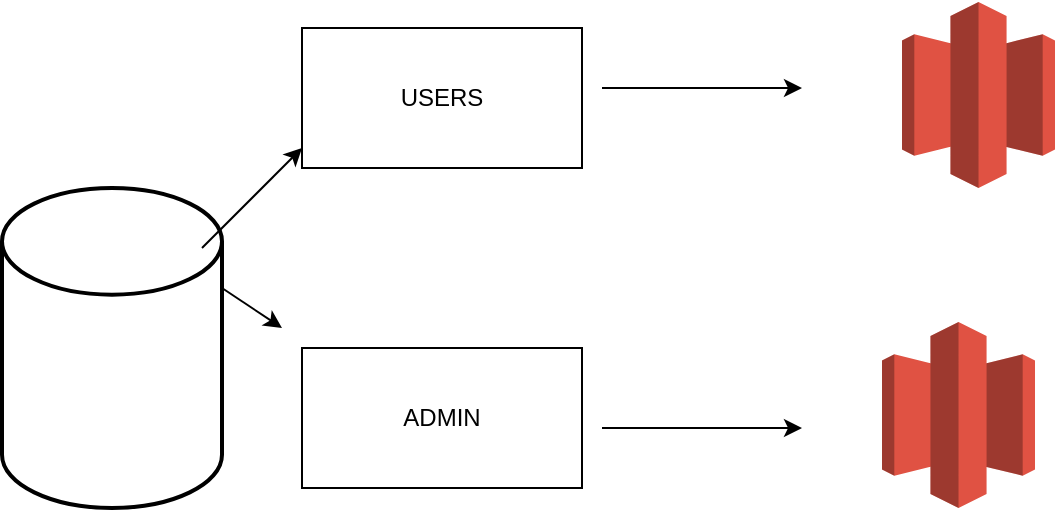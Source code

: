 <mxfile version="13.10.4" type="github"><diagram id="5Y87qxvidxwebqkuQf4D" name="Page-1"><mxGraphModel dx="868" dy="538" grid="1" gridSize="10" guides="1" tooltips="1" connect="1" arrows="1" fold="1" page="1" pageScale="1" pageWidth="827" pageHeight="1169" math="0" shadow="0"><root><mxCell id="0"/><mxCell id="1" parent="0"/><mxCell id="Wwij69L-1qf9ORVQYK0A-11" value="" style="strokeWidth=2;html=1;shape=mxgraph.flowchart.database;whiteSpace=wrap;" vertex="1" parent="1"><mxGeometry x="90" y="170" width="110" height="160" as="geometry"/></mxCell><mxCell id="Wwij69L-1qf9ORVQYK0A-12" value="USERS" style="rounded=0;whiteSpace=wrap;html=1;" vertex="1" parent="1"><mxGeometry x="240" y="90" width="140" height="70" as="geometry"/></mxCell><mxCell id="Wwij69L-1qf9ORVQYK0A-13" value="" style="endArrow=classic;html=1;" edge="1" parent="1"><mxGeometry width="50" height="50" relative="1" as="geometry"><mxPoint x="200" y="220" as="sourcePoint"/><mxPoint x="230" y="240" as="targetPoint"/></mxGeometry></mxCell><mxCell id="Wwij69L-1qf9ORVQYK0A-14" value="" style="endArrow=classic;html=1;" edge="1" parent="1"><mxGeometry width="50" height="50" relative="1" as="geometry"><mxPoint x="390" y="120" as="sourcePoint"/><mxPoint x="490" y="120" as="targetPoint"/><Array as="points"><mxPoint x="440" y="120"/></Array></mxGeometry></mxCell><mxCell id="Wwij69L-1qf9ORVQYK0A-15" value="" style="outlineConnect=0;dashed=0;verticalLabelPosition=bottom;verticalAlign=top;align=center;html=1;shape=mxgraph.aws3.glacier;fillColor=#E05243;gradientColor=none;" vertex="1" parent="1"><mxGeometry x="540" y="77" width="76.5" height="93" as="geometry"/></mxCell><mxCell id="Wwij69L-1qf9ORVQYK0A-16" value="ADMIN" style="rounded=0;whiteSpace=wrap;html=1;" vertex="1" parent="1"><mxGeometry x="240" y="250" width="140" height="70" as="geometry"/></mxCell><mxCell id="Wwij69L-1qf9ORVQYK0A-17" value="" style="endArrow=classic;html=1;" edge="1" parent="1"><mxGeometry width="50" height="50" relative="1" as="geometry"><mxPoint x="190" y="200" as="sourcePoint"/><mxPoint x="240" y="150" as="targetPoint"/></mxGeometry></mxCell><mxCell id="Wwij69L-1qf9ORVQYK0A-18" value="" style="outlineConnect=0;dashed=0;verticalLabelPosition=bottom;verticalAlign=top;align=center;html=1;shape=mxgraph.aws3.glacier;fillColor=#E05243;gradientColor=none;" vertex="1" parent="1"><mxGeometry x="530" y="237" width="76.5" height="93" as="geometry"/></mxCell><mxCell id="Wwij69L-1qf9ORVQYK0A-19" value="" style="endArrow=classic;html=1;" edge="1" parent="1"><mxGeometry width="50" height="50" relative="1" as="geometry"><mxPoint x="390" y="290" as="sourcePoint"/><mxPoint x="490" y="290" as="targetPoint"/><Array as="points"><mxPoint x="440" y="290"/></Array></mxGeometry></mxCell></root></mxGraphModel></diagram></mxfile>